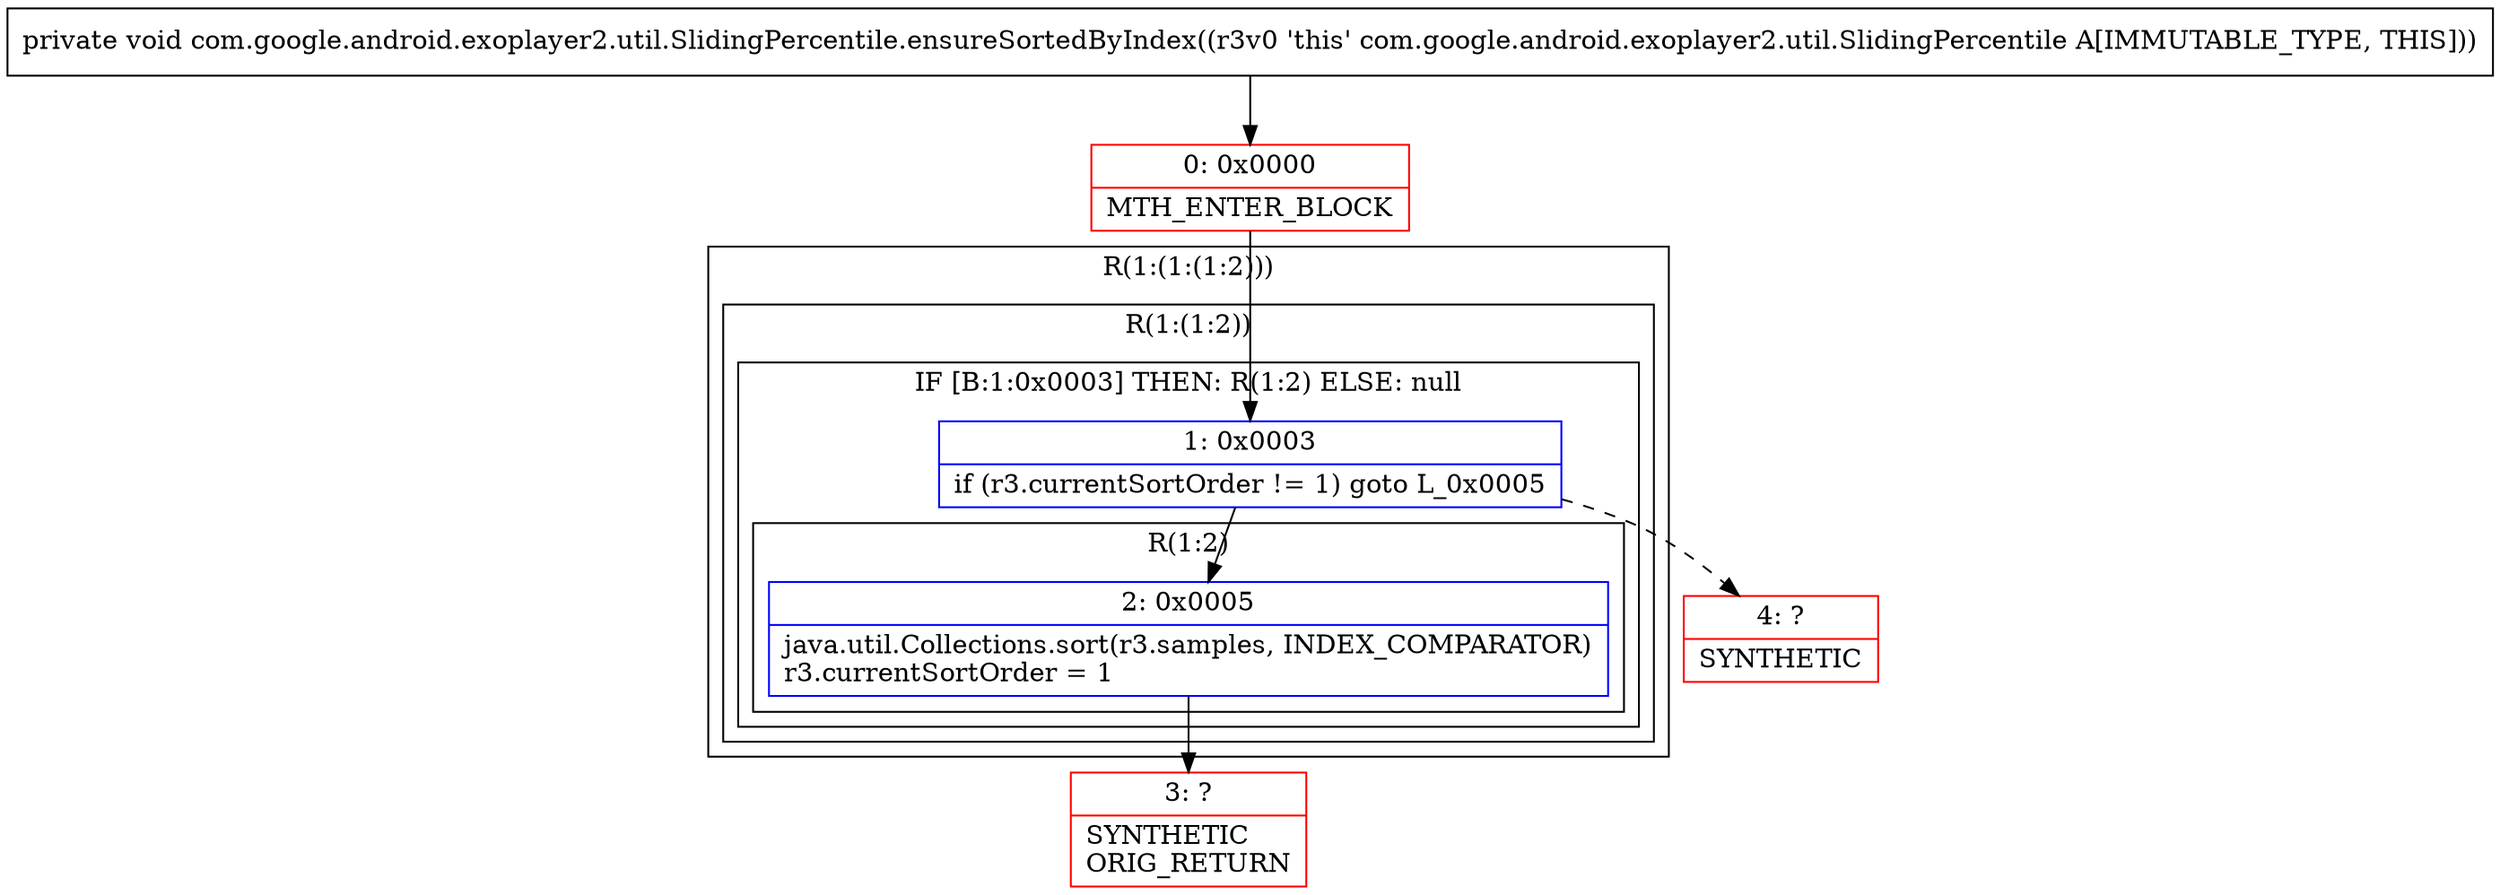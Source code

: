 digraph "CFG forcom.google.android.exoplayer2.util.SlidingPercentile.ensureSortedByIndex()V" {
subgraph cluster_Region_1699859334 {
label = "R(1:(1:(1:2)))";
node [shape=record,color=blue];
subgraph cluster_Region_905729940 {
label = "R(1:(1:2))";
node [shape=record,color=blue];
subgraph cluster_IfRegion_950276264 {
label = "IF [B:1:0x0003] THEN: R(1:2) ELSE: null";
node [shape=record,color=blue];
Node_1 [shape=record,label="{1\:\ 0x0003|if (r3.currentSortOrder != 1) goto L_0x0005\l}"];
subgraph cluster_Region_837996155 {
label = "R(1:2)";
node [shape=record,color=blue];
Node_2 [shape=record,label="{2\:\ 0x0005|java.util.Collections.sort(r3.samples, INDEX_COMPARATOR)\lr3.currentSortOrder = 1\l}"];
}
}
}
}
Node_0 [shape=record,color=red,label="{0\:\ 0x0000|MTH_ENTER_BLOCK\l}"];
Node_3 [shape=record,color=red,label="{3\:\ ?|SYNTHETIC\lORIG_RETURN\l}"];
Node_4 [shape=record,color=red,label="{4\:\ ?|SYNTHETIC\l}"];
MethodNode[shape=record,label="{private void com.google.android.exoplayer2.util.SlidingPercentile.ensureSortedByIndex((r3v0 'this' com.google.android.exoplayer2.util.SlidingPercentile A[IMMUTABLE_TYPE, THIS])) }"];
MethodNode -> Node_0;
Node_1 -> Node_2;
Node_1 -> Node_4[style=dashed];
Node_2 -> Node_3;
Node_0 -> Node_1;
}

